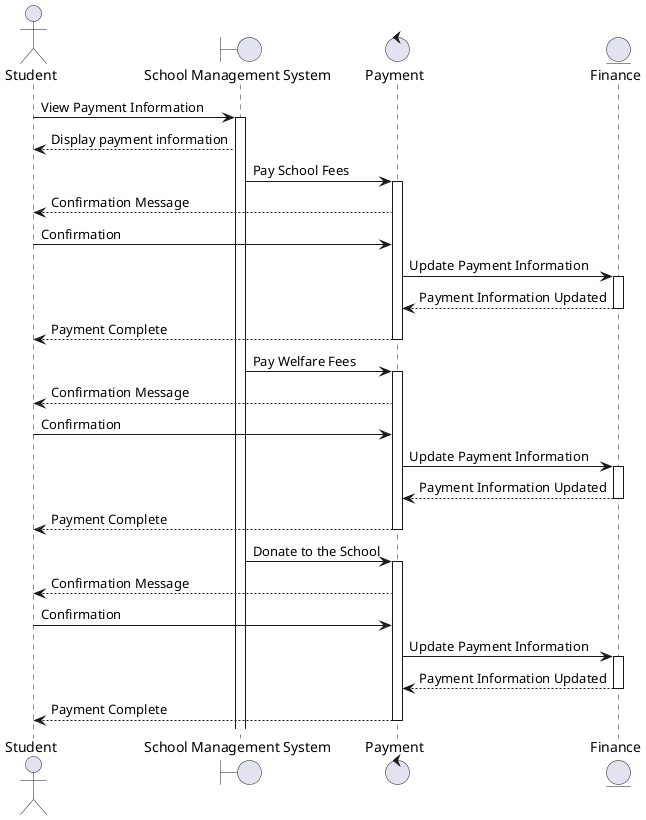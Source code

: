 @startuml School Management System

actor Student
boundary "School Management System" as SchoolManagementSystem
control Payment
entity Finance

Student -> SchoolManagementSystem: View Payment Information
activate SchoolManagementSystem
SchoolManagementSystem --> Student: Display payment information
SchoolManagementSystem -> Payment: Pay School Fees
activate Payment
Payment --> Student: Confirmation Message
Student -> Payment: Confirmation
Payment -> Finance: Update Payment Information
activate Finance
Finance --> Payment: Payment Information Updated
deactivate Finance
Payment --> Student: Payment Complete
deactivate Payment

SchoolManagementSystem -> Payment: Pay Welfare Fees
activate Payment
Payment --> Student: Confirmation Message
Student -> Payment: Confirmation
Payment -> Finance: Update Payment Information
activate Finance
Finance --> Payment: Payment Information Updated
deactivate Finance
Payment --> Student: Payment Complete
deactivate Payment

SchoolManagementSystem -> Payment: Donate to the School
activate Payment
Payment --> Student: Confirmation Message
Student -> Payment: Confirmation
Payment -> Finance: Update Payment Information
activate Finance
Finance --> Payment: Payment Information Updated
deactivate Finance
Payment --> Student: Payment Complete
deactivate Payment

@enduml